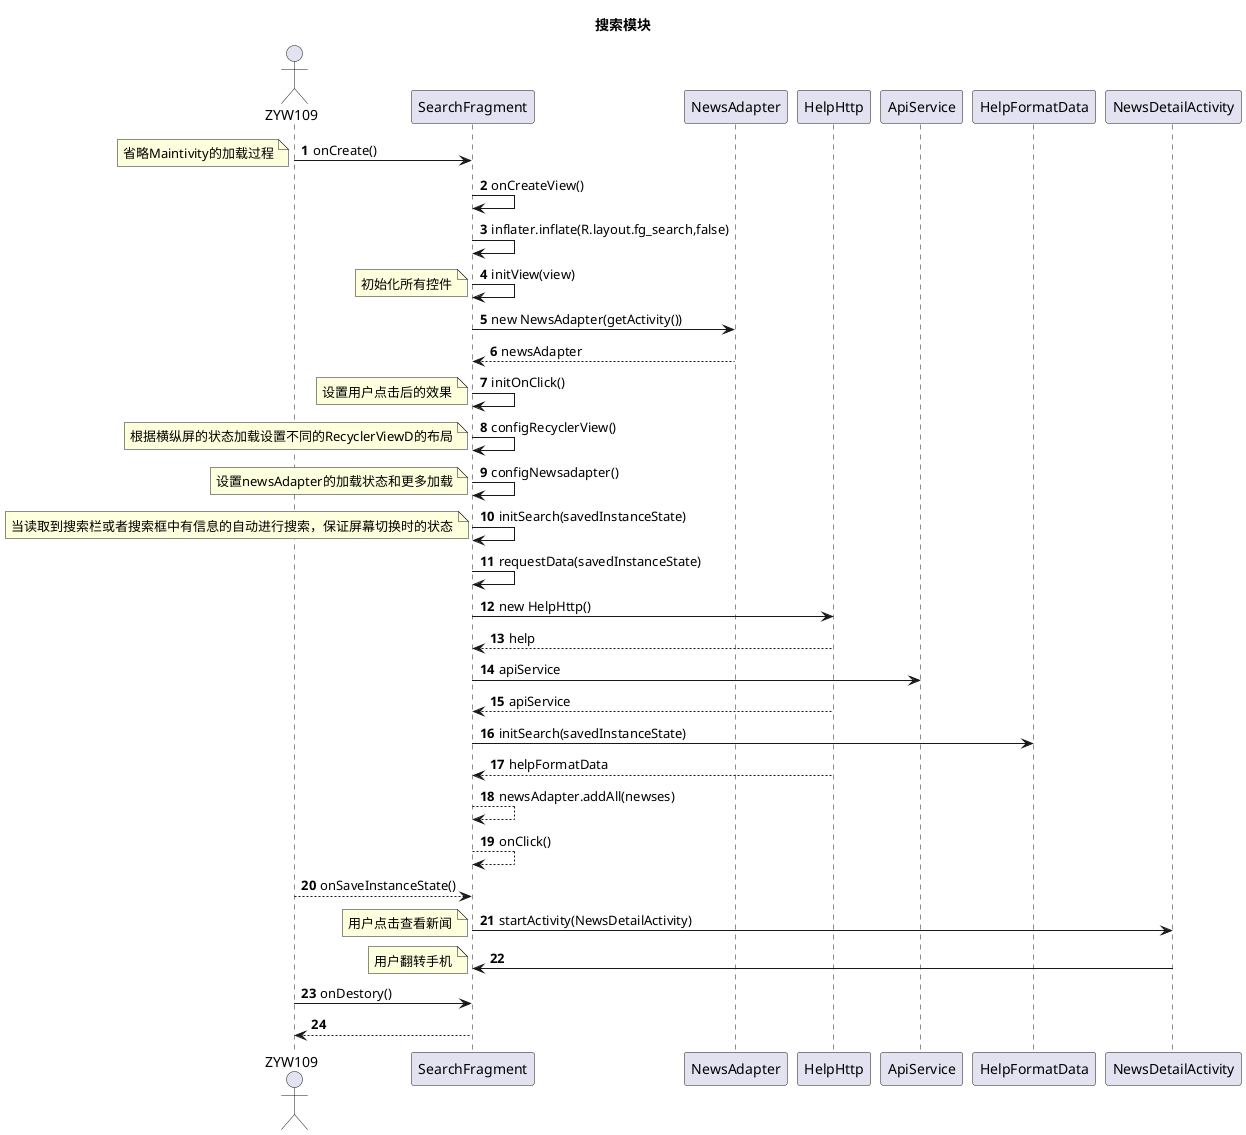 @startuml
actor ZYW109
title 搜索模块
autonumber

ZYW109 -> SearchFragment:onCreate()
note left: 省略Maintivity的加载过程
SearchFragment -> SearchFragment:onCreateView()
SearchFragment -> SearchFragment:inflater.inflate(R.layout.fg_search,false)
SearchFragment -> SearchFragment:initView(view)
note left: 初始化所有控件
SearchFragment -> NewsAdapter: new NewsAdapter(getActivity())
NewsAdapter --> SearchFragment: newsAdapter
SearchFragment -> SearchFragment:initOnClick()
note left: 设置用户点击后的效果
SearchFragment -> SearchFragment:configRecyclerView()
note left: 根据横纵屏的状态加载设置不同的RecyclerViewD的布局
SearchFragment -> SearchFragment:configNewsadapter()
note left: 设置newsAdapter的加载状态和更多加载
SearchFragment -> SearchFragment: initSearch(savedInstanceState)
note left: 当读取到搜索栏或者搜索框中有信息的自动进行搜索，保证屏幕切换时的状态
SearchFragment -> SearchFragment: requestData(savedInstanceState)
SearchFragment -> HelpHttp: new HelpHttp()
HelpHttp --> SearchFragment:help
SearchFragment -> ApiService: apiService
HelpHttp --> SearchFragment: apiService
SearchFragment -> HelpFormatData: initSearch(savedInstanceState)
HelpHttp --> SearchFragment: helpFormatData
SearchFragment --> SearchFragment: newsAdapter.addAll(newses)
SearchFragment --> SearchFragment: onClick()
ZYW109 --> SearchFragment:onSaveInstanceState()
SearchFragment -> NewsDetailActivity:startActivity(NewsDetailActivity)
note left:用户点击查看新闻
NewsDetailActivity -> SearchFragment:
note left: 用户翻转手机
ZYW109 -> SearchFragment:onDestory()
SearchFragment --> ZYW109:




@enduml
